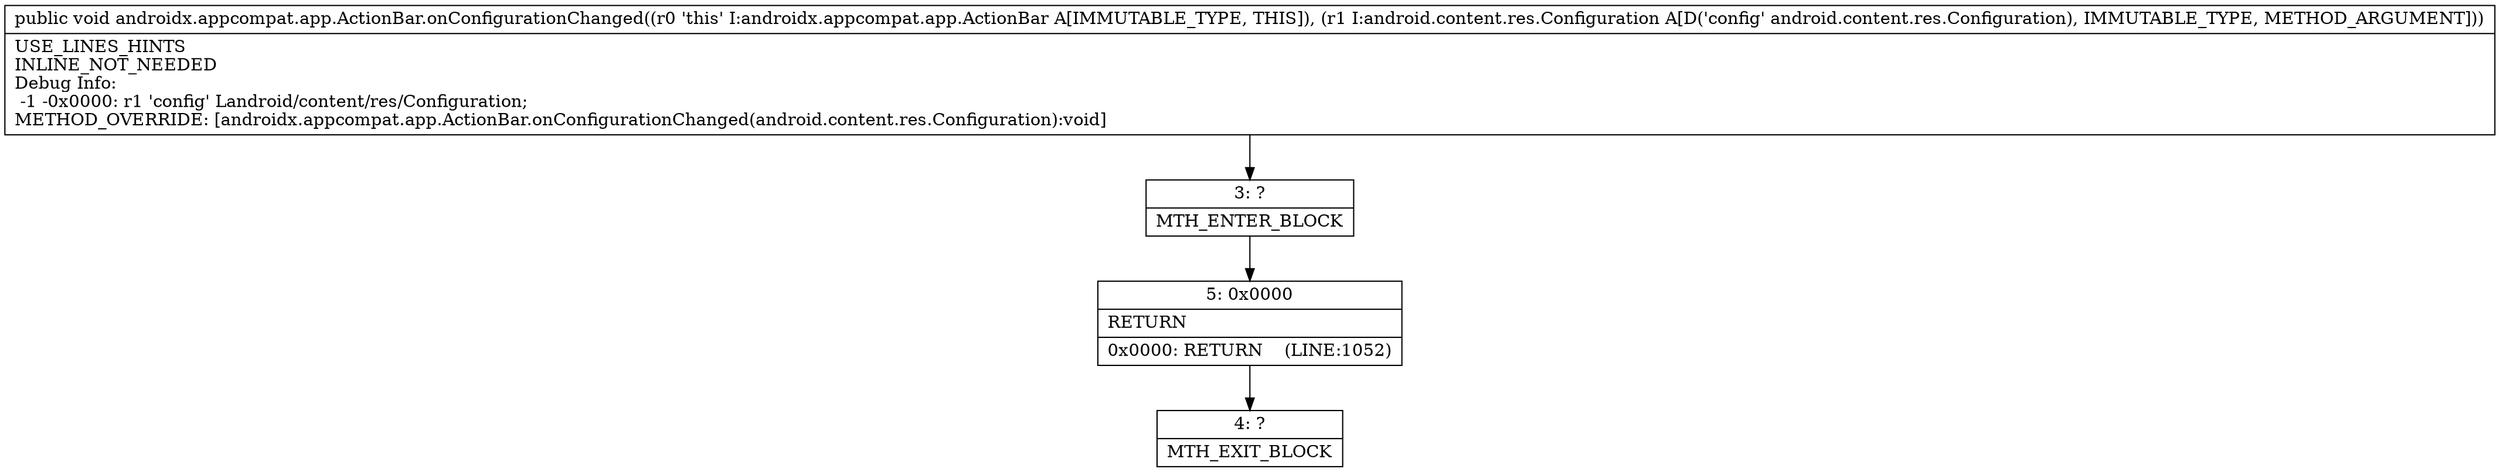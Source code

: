 digraph "CFG forandroidx.appcompat.app.ActionBar.onConfigurationChanged(Landroid\/content\/res\/Configuration;)V" {
Node_3 [shape=record,label="{3\:\ ?|MTH_ENTER_BLOCK\l}"];
Node_5 [shape=record,label="{5\:\ 0x0000|RETURN\l|0x0000: RETURN    (LINE:1052)\l}"];
Node_4 [shape=record,label="{4\:\ ?|MTH_EXIT_BLOCK\l}"];
MethodNode[shape=record,label="{public void androidx.appcompat.app.ActionBar.onConfigurationChanged((r0 'this' I:androidx.appcompat.app.ActionBar A[IMMUTABLE_TYPE, THIS]), (r1 I:android.content.res.Configuration A[D('config' android.content.res.Configuration), IMMUTABLE_TYPE, METHOD_ARGUMENT]))  | USE_LINES_HINTS\lINLINE_NOT_NEEDED\lDebug Info:\l  \-1 \-0x0000: r1 'config' Landroid\/content\/res\/Configuration;\lMETHOD_OVERRIDE: [androidx.appcompat.app.ActionBar.onConfigurationChanged(android.content.res.Configuration):void]\l}"];
MethodNode -> Node_3;Node_3 -> Node_5;
Node_5 -> Node_4;
}

